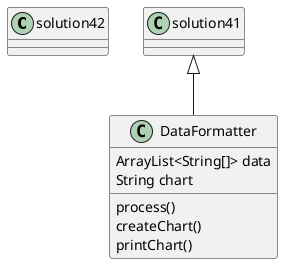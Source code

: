/*
 *  UCF COP3330 Summer 2021 Assignment 3 Solution
 *  Copyright 2021 Jacob DeBerry
 */
@startuml
'https://plantuml.com/class-diagram

class solution42

solution41 <|-- DataFormatter


class DataFormatter {
ArrayList<String[]> data
String chart

process()
createChart()
printChart()
}

@enduml